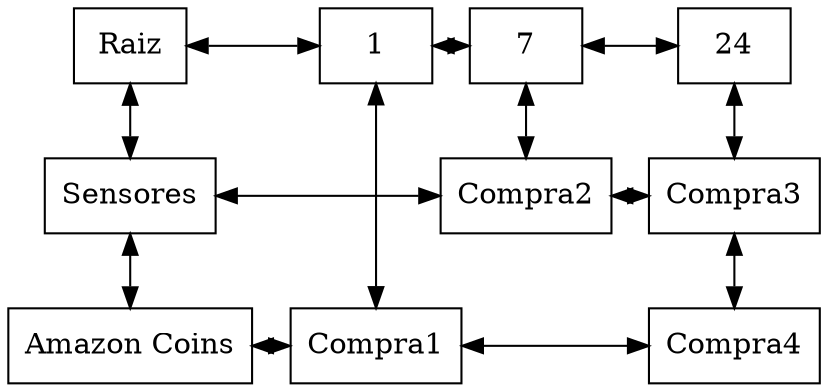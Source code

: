 digraph g{
node [shape=box];
NodoRaiz[label="Raiz",group=1];
F1[label="Sensores", group = 1];
NodoRaiz->F1[dir=both];
F2[label="Amazon Coins", group = 1];
F1->F2[dir=both];
C1[label="1",group =2];
NodoRaiz->C1[dir=both];
C2[label="7",group =3];
C1->C2[dir=both];
C3[label="24",group =4];
C2->C3[dir=both];
{rank = same; NodoRaiz;C1; C2; C3; }
Compra1[group =2];
C1->Compra1[dir=both];
F2->Compra1[dir=both];
{rank = same; F2; Compra1; }
Compra2[group =3];
C2->Compra2[dir=both];
F1->Compra2[dir=both];
{rank = same; F1; Compra2; }
Compra3[group =4];
C3->Compra3[dir=both];
Compra2->Compra3[dir=both];
{rank = same; Compra2; Compra3; }
Compra4[group =4];
Compra3->Compra4[dir=both];
Compra1->Compra4[dir=both];
{rank = same; Compra1; Compra4; }
}
